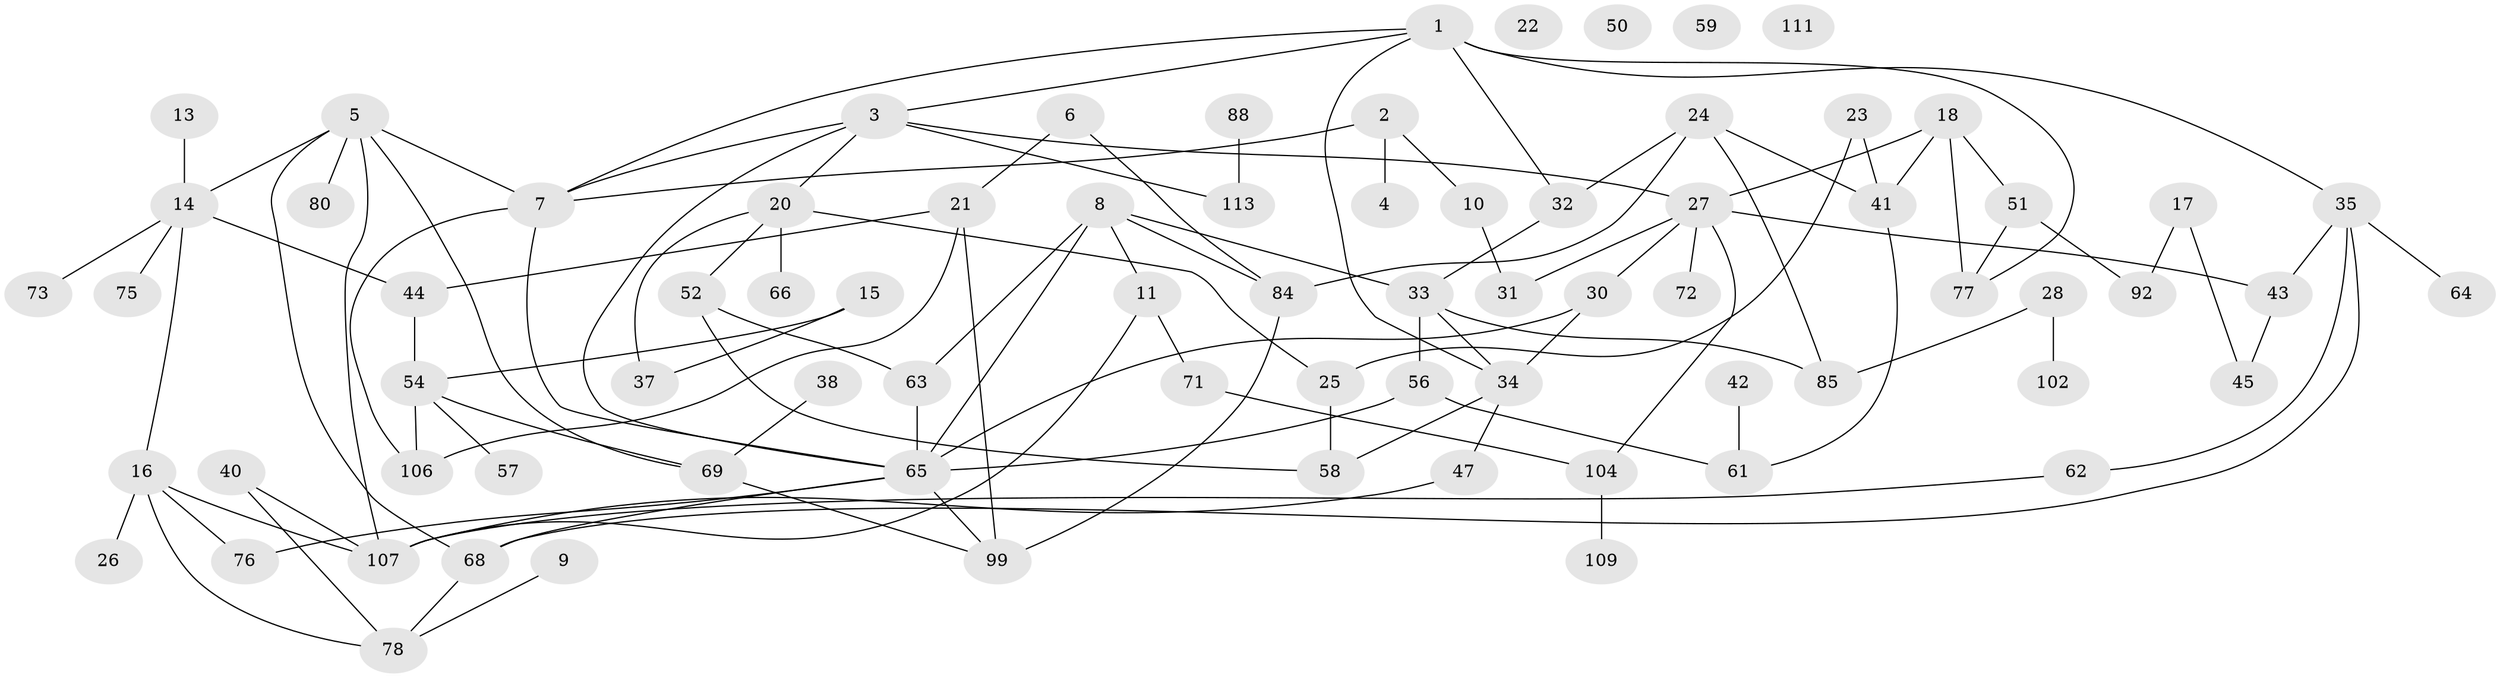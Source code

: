 // Generated by graph-tools (version 1.1) at 2025/23/03/03/25 07:23:25]
// undirected, 77 vertices, 111 edges
graph export_dot {
graph [start="1"]
  node [color=gray90,style=filled];
  1 [super="+36"];
  2 [super="+110"];
  3 [super="+67"];
  4;
  5 [super="+12"];
  6;
  7 [super="+49"];
  8 [super="+29"];
  9;
  10;
  11;
  13 [super="+19"];
  14 [super="+94"];
  15 [super="+60"];
  16 [super="+81"];
  17;
  18 [super="+112"];
  20 [super="+70"];
  21 [super="+55"];
  22;
  23 [super="+87"];
  24 [super="+95"];
  25 [super="+93"];
  26;
  27 [super="+46"];
  28;
  30 [super="+48"];
  31 [super="+101"];
  32;
  33 [super="+103"];
  34 [super="+53"];
  35 [super="+86"];
  37 [super="+39"];
  38;
  40 [super="+91"];
  41 [super="+100"];
  42;
  43 [super="+89"];
  44;
  45;
  47;
  50 [super="+96"];
  51 [super="+82"];
  52;
  54 [super="+98"];
  56 [super="+83"];
  57;
  58;
  59;
  61;
  62;
  63 [super="+74"];
  64;
  65 [super="+90"];
  66;
  68;
  69 [super="+79"];
  71 [super="+105"];
  72;
  73;
  75;
  76;
  77;
  78 [super="+108"];
  80 [super="+115"];
  84 [super="+97"];
  85;
  88;
  92;
  99;
  102;
  104 [super="+114"];
  106;
  107 [super="+116"];
  109;
  111;
  113;
  1 -- 7;
  1 -- 32;
  1 -- 34;
  1 -- 35;
  1 -- 77;
  1 -- 3;
  2 -- 10;
  2 -- 4;
  2 -- 7;
  3 -- 20;
  3 -- 113;
  3 -- 27;
  3 -- 7;
  3 -- 65;
  5 -- 7;
  5 -- 68;
  5 -- 69;
  5 -- 107;
  5 -- 14;
  5 -- 80;
  6 -- 84;
  6 -- 21;
  7 -- 106;
  7 -- 65;
  8 -- 11;
  8 -- 63;
  8 -- 33;
  8 -- 84;
  8 -- 65;
  9 -- 78;
  10 -- 31;
  11 -- 71;
  11 -- 107;
  13 -- 14;
  14 -- 73;
  14 -- 16;
  14 -- 75;
  14 -- 44;
  15 -- 54;
  15 -- 37;
  16 -- 76;
  16 -- 107;
  16 -- 26;
  16 -- 78;
  17 -- 45;
  17 -- 92;
  18 -- 27;
  18 -- 41;
  18 -- 51;
  18 -- 77;
  20 -- 37;
  20 -- 52;
  20 -- 66;
  20 -- 25;
  21 -- 44;
  21 -- 106;
  21 -- 99;
  23 -- 41;
  23 -- 25;
  24 -- 84;
  24 -- 85;
  24 -- 32;
  24 -- 41;
  25 -- 58 [weight=2];
  27 -- 30;
  27 -- 72;
  27 -- 104;
  27 -- 43;
  27 -- 31;
  28 -- 85;
  28 -- 102;
  30 -- 65;
  30 -- 34;
  32 -- 33;
  33 -- 85;
  33 -- 34;
  33 -- 56;
  34 -- 47;
  34 -- 58;
  35 -- 43;
  35 -- 64;
  35 -- 68;
  35 -- 62;
  38 -- 69;
  40 -- 78;
  40 -- 107;
  41 -- 61;
  42 -- 61;
  43 -- 45;
  44 -- 54;
  47 -- 107;
  51 -- 77;
  51 -- 92;
  52 -- 58;
  52 -- 63;
  54 -- 57;
  54 -- 69;
  54 -- 106;
  56 -- 61;
  56 -- 65;
  62 -- 107;
  63 -- 65;
  65 -- 68;
  65 -- 76;
  65 -- 99;
  68 -- 78;
  69 -- 99;
  71 -- 104;
  84 -- 99;
  88 -- 113;
  104 -- 109;
}
